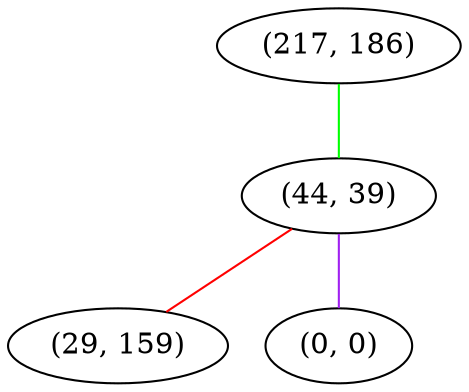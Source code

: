 graph "" {
"(217, 186)";
"(44, 39)";
"(29, 159)";
"(0, 0)";
"(217, 186)" -- "(44, 39)"  [color=green, key=0, weight=2];
"(44, 39)" -- "(29, 159)"  [color=red, key=0, weight=1];
"(44, 39)" -- "(0, 0)"  [color=purple, key=0, weight=4];
}
